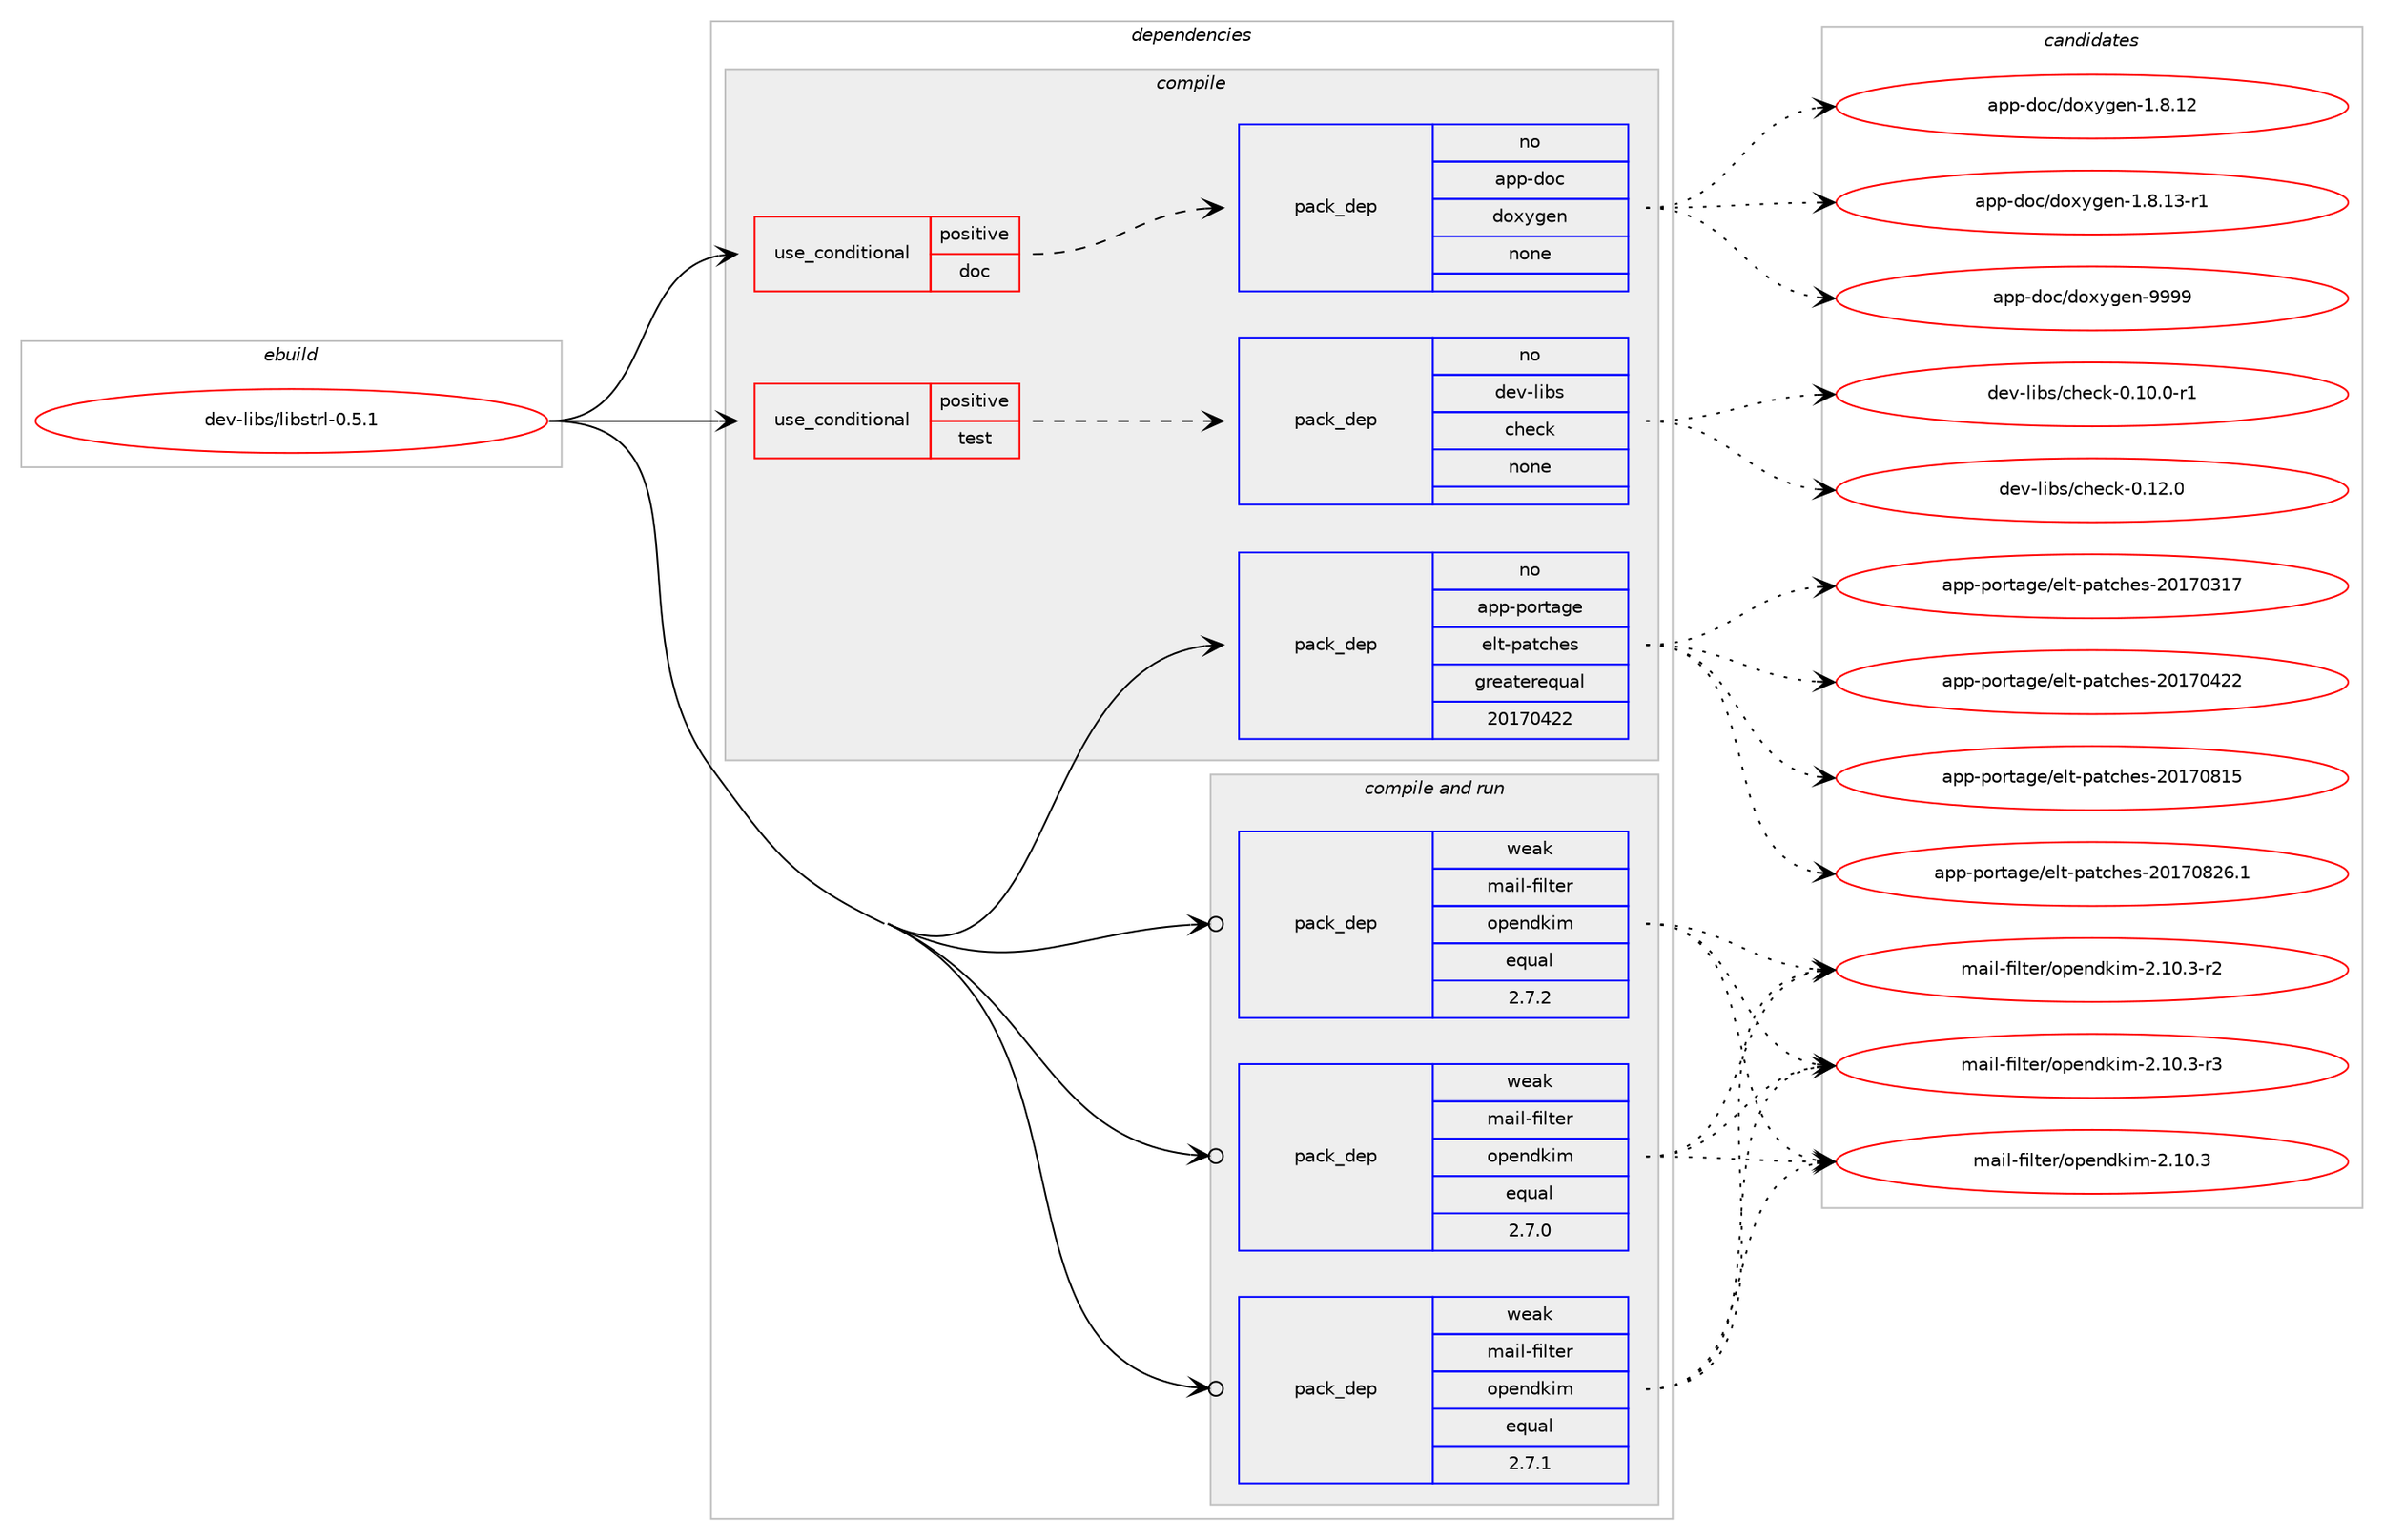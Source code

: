 digraph prolog {

# *************
# Graph options
# *************

newrank=true;
concentrate=true;
compound=true;
graph [rankdir=LR,fontname=Helvetica,fontsize=10,ranksep=1.5];#, ranksep=2.5, nodesep=0.2];
edge  [arrowhead=vee];
node  [fontname=Helvetica,fontsize=10];

# **********
# The ebuild
# **********

subgraph cluster_leftcol {
color=gray;
rank=same;
label=<<i>ebuild</i>>;
id [label="dev-libs/libstrl-0.5.1", color=red, width=4, href="../dev-libs/libstrl-0.5.1.svg"];
}

# ****************
# The dependencies
# ****************

subgraph cluster_midcol {
color=gray;
label=<<i>dependencies</i>>;
subgraph cluster_compile {
fillcolor="#eeeeee";
style=filled;
label=<<i>compile</i>>;
subgraph cond25340 {
dependency117204 [label=<<TABLE BORDER="0" CELLBORDER="1" CELLSPACING="0" CELLPADDING="4"><TR><TD ROWSPAN="3" CELLPADDING="10">use_conditional</TD></TR><TR><TD>positive</TD></TR><TR><TD>doc</TD></TR></TABLE>>, shape=none, color=red];
subgraph pack88387 {
dependency117205 [label=<<TABLE BORDER="0" CELLBORDER="1" CELLSPACING="0" CELLPADDING="4" WIDTH="220"><TR><TD ROWSPAN="6" CELLPADDING="30">pack_dep</TD></TR><TR><TD WIDTH="110">no</TD></TR><TR><TD>app-doc</TD></TR><TR><TD>doxygen</TD></TR><TR><TD>none</TD></TR><TR><TD></TD></TR></TABLE>>, shape=none, color=blue];
}
dependency117204:e -> dependency117205:w [weight=20,style="dashed",arrowhead="vee"];
}
id:e -> dependency117204:w [weight=20,style="solid",arrowhead="vee"];
subgraph cond25341 {
dependency117206 [label=<<TABLE BORDER="0" CELLBORDER="1" CELLSPACING="0" CELLPADDING="4"><TR><TD ROWSPAN="3" CELLPADDING="10">use_conditional</TD></TR><TR><TD>positive</TD></TR><TR><TD>test</TD></TR></TABLE>>, shape=none, color=red];
subgraph pack88388 {
dependency117207 [label=<<TABLE BORDER="0" CELLBORDER="1" CELLSPACING="0" CELLPADDING="4" WIDTH="220"><TR><TD ROWSPAN="6" CELLPADDING="30">pack_dep</TD></TR><TR><TD WIDTH="110">no</TD></TR><TR><TD>dev-libs</TD></TR><TR><TD>check</TD></TR><TR><TD>none</TD></TR><TR><TD></TD></TR></TABLE>>, shape=none, color=blue];
}
dependency117206:e -> dependency117207:w [weight=20,style="dashed",arrowhead="vee"];
}
id:e -> dependency117206:w [weight=20,style="solid",arrowhead="vee"];
subgraph pack88389 {
dependency117208 [label=<<TABLE BORDER="0" CELLBORDER="1" CELLSPACING="0" CELLPADDING="4" WIDTH="220"><TR><TD ROWSPAN="6" CELLPADDING="30">pack_dep</TD></TR><TR><TD WIDTH="110">no</TD></TR><TR><TD>app-portage</TD></TR><TR><TD>elt-patches</TD></TR><TR><TD>greaterequal</TD></TR><TR><TD>20170422</TD></TR></TABLE>>, shape=none, color=blue];
}
id:e -> dependency117208:w [weight=20,style="solid",arrowhead="vee"];
}
subgraph cluster_compileandrun {
fillcolor="#eeeeee";
style=filled;
label=<<i>compile and run</i>>;
subgraph pack88390 {
dependency117209 [label=<<TABLE BORDER="0" CELLBORDER="1" CELLSPACING="0" CELLPADDING="4" WIDTH="220"><TR><TD ROWSPAN="6" CELLPADDING="30">pack_dep</TD></TR><TR><TD WIDTH="110">weak</TD></TR><TR><TD>mail-filter</TD></TR><TR><TD>opendkim</TD></TR><TR><TD>equal</TD></TR><TR><TD>2.7.0</TD></TR></TABLE>>, shape=none, color=blue];
}
id:e -> dependency117209:w [weight=20,style="solid",arrowhead="odotvee"];
subgraph pack88391 {
dependency117210 [label=<<TABLE BORDER="0" CELLBORDER="1" CELLSPACING="0" CELLPADDING="4" WIDTH="220"><TR><TD ROWSPAN="6" CELLPADDING="30">pack_dep</TD></TR><TR><TD WIDTH="110">weak</TD></TR><TR><TD>mail-filter</TD></TR><TR><TD>opendkim</TD></TR><TR><TD>equal</TD></TR><TR><TD>2.7.1</TD></TR></TABLE>>, shape=none, color=blue];
}
id:e -> dependency117210:w [weight=20,style="solid",arrowhead="odotvee"];
subgraph pack88392 {
dependency117211 [label=<<TABLE BORDER="0" CELLBORDER="1" CELLSPACING="0" CELLPADDING="4" WIDTH="220"><TR><TD ROWSPAN="6" CELLPADDING="30">pack_dep</TD></TR><TR><TD WIDTH="110">weak</TD></TR><TR><TD>mail-filter</TD></TR><TR><TD>opendkim</TD></TR><TR><TD>equal</TD></TR><TR><TD>2.7.2</TD></TR></TABLE>>, shape=none, color=blue];
}
id:e -> dependency117211:w [weight=20,style="solid",arrowhead="odotvee"];
}
subgraph cluster_run {
fillcolor="#eeeeee";
style=filled;
label=<<i>run</i>>;
}
}

# **************
# The candidates
# **************

subgraph cluster_choices {
rank=same;
color=gray;
label=<<i>candidates</i>>;

subgraph choice88387 {
color=black;
nodesep=1;
choice9711211245100111994710011112012110310111045494656464950 [label="app-doc/doxygen-1.8.12", color=red, width=4,href="../app-doc/doxygen-1.8.12.svg"];
choice97112112451001119947100111120121103101110454946564649514511449 [label="app-doc/doxygen-1.8.13-r1", color=red, width=4,href="../app-doc/doxygen-1.8.13-r1.svg"];
choice971121124510011199471001111201211031011104557575757 [label="app-doc/doxygen-9999", color=red, width=4,href="../app-doc/doxygen-9999.svg"];
dependency117205:e -> choice9711211245100111994710011112012110310111045494656464950:w [style=dotted,weight="100"];
dependency117205:e -> choice97112112451001119947100111120121103101110454946564649514511449:w [style=dotted,weight="100"];
dependency117205:e -> choice971121124510011199471001111201211031011104557575757:w [style=dotted,weight="100"];
}
subgraph choice88388 {
color=black;
nodesep=1;
choice1001011184510810598115479910410199107454846494846484511449 [label="dev-libs/check-0.10.0-r1", color=red, width=4,href="../dev-libs/check-0.10.0-r1.svg"];
choice100101118451081059811547991041019910745484649504648 [label="dev-libs/check-0.12.0", color=red, width=4,href="../dev-libs/check-0.12.0.svg"];
dependency117207:e -> choice1001011184510810598115479910410199107454846494846484511449:w [style=dotted,weight="100"];
dependency117207:e -> choice100101118451081059811547991041019910745484649504648:w [style=dotted,weight="100"];
}
subgraph choice88389 {
color=black;
nodesep=1;
choice97112112451121111141169710310147101108116451129711699104101115455048495548514955 [label="app-portage/elt-patches-20170317", color=red, width=4,href="../app-portage/elt-patches-20170317.svg"];
choice97112112451121111141169710310147101108116451129711699104101115455048495548525050 [label="app-portage/elt-patches-20170422", color=red, width=4,href="../app-portage/elt-patches-20170422.svg"];
choice97112112451121111141169710310147101108116451129711699104101115455048495548564953 [label="app-portage/elt-patches-20170815", color=red, width=4,href="../app-portage/elt-patches-20170815.svg"];
choice971121124511211111411697103101471011081164511297116991041011154550484955485650544649 [label="app-portage/elt-patches-20170826.1", color=red, width=4,href="../app-portage/elt-patches-20170826.1.svg"];
dependency117208:e -> choice97112112451121111141169710310147101108116451129711699104101115455048495548514955:w [style=dotted,weight="100"];
dependency117208:e -> choice97112112451121111141169710310147101108116451129711699104101115455048495548525050:w [style=dotted,weight="100"];
dependency117208:e -> choice97112112451121111141169710310147101108116451129711699104101115455048495548564953:w [style=dotted,weight="100"];
dependency117208:e -> choice971121124511211111411697103101471011081164511297116991041011154550484955485650544649:w [style=dotted,weight="100"];
}
subgraph choice88390 {
color=black;
nodesep=1;
choice10997105108451021051081161011144711111210111010010710510945504649484651 [label="mail-filter/opendkim-2.10.3", color=red, width=4,href="../mail-filter/opendkim-2.10.3.svg"];
choice109971051084510210510811610111447111112101110100107105109455046494846514511450 [label="mail-filter/opendkim-2.10.3-r2", color=red, width=4,href="../mail-filter/opendkim-2.10.3-r2.svg"];
choice109971051084510210510811610111447111112101110100107105109455046494846514511451 [label="mail-filter/opendkim-2.10.3-r3", color=red, width=4,href="../mail-filter/opendkim-2.10.3-r3.svg"];
dependency117209:e -> choice10997105108451021051081161011144711111210111010010710510945504649484651:w [style=dotted,weight="100"];
dependency117209:e -> choice109971051084510210510811610111447111112101110100107105109455046494846514511450:w [style=dotted,weight="100"];
dependency117209:e -> choice109971051084510210510811610111447111112101110100107105109455046494846514511451:w [style=dotted,weight="100"];
}
subgraph choice88391 {
color=black;
nodesep=1;
choice10997105108451021051081161011144711111210111010010710510945504649484651 [label="mail-filter/opendkim-2.10.3", color=red, width=4,href="../mail-filter/opendkim-2.10.3.svg"];
choice109971051084510210510811610111447111112101110100107105109455046494846514511450 [label="mail-filter/opendkim-2.10.3-r2", color=red, width=4,href="../mail-filter/opendkim-2.10.3-r2.svg"];
choice109971051084510210510811610111447111112101110100107105109455046494846514511451 [label="mail-filter/opendkim-2.10.3-r3", color=red, width=4,href="../mail-filter/opendkim-2.10.3-r3.svg"];
dependency117210:e -> choice10997105108451021051081161011144711111210111010010710510945504649484651:w [style=dotted,weight="100"];
dependency117210:e -> choice109971051084510210510811610111447111112101110100107105109455046494846514511450:w [style=dotted,weight="100"];
dependency117210:e -> choice109971051084510210510811610111447111112101110100107105109455046494846514511451:w [style=dotted,weight="100"];
}
subgraph choice88392 {
color=black;
nodesep=1;
choice10997105108451021051081161011144711111210111010010710510945504649484651 [label="mail-filter/opendkim-2.10.3", color=red, width=4,href="../mail-filter/opendkim-2.10.3.svg"];
choice109971051084510210510811610111447111112101110100107105109455046494846514511450 [label="mail-filter/opendkim-2.10.3-r2", color=red, width=4,href="../mail-filter/opendkim-2.10.3-r2.svg"];
choice109971051084510210510811610111447111112101110100107105109455046494846514511451 [label="mail-filter/opendkim-2.10.3-r3", color=red, width=4,href="../mail-filter/opendkim-2.10.3-r3.svg"];
dependency117211:e -> choice10997105108451021051081161011144711111210111010010710510945504649484651:w [style=dotted,weight="100"];
dependency117211:e -> choice109971051084510210510811610111447111112101110100107105109455046494846514511450:w [style=dotted,weight="100"];
dependency117211:e -> choice109971051084510210510811610111447111112101110100107105109455046494846514511451:w [style=dotted,weight="100"];
}
}

}
